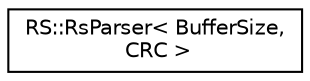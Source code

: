 digraph "Иерархия классов. Графический вид."
{
 // LATEX_PDF_SIZE
  edge [fontname="Helvetica",fontsize="10",labelfontname="Helvetica",labelfontsize="10"];
  node [fontname="Helvetica",fontsize="10",shape=record];
  rankdir="LR";
  Node0 [label="RS::RsParser\< BufferSize,\l CRC \>",height=0.2,width=0.4,color="black", fillcolor="white", style="filled",URL="$class_r_s_1_1_rs_parser.html",tooltip=" "];
}
